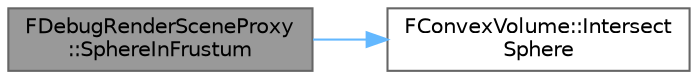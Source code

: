 digraph "FDebugRenderSceneProxy::SphereInFrustum"
{
 // INTERACTIVE_SVG=YES
 // LATEX_PDF_SIZE
  bgcolor="transparent";
  edge [fontname=Helvetica,fontsize=10,labelfontname=Helvetica,labelfontsize=10];
  node [fontname=Helvetica,fontsize=10,shape=box,height=0.2,width=0.4];
  rankdir="LR";
  Node1 [id="Node000001",label="FDebugRenderSceneProxy\l::SphereInFrustum",height=0.2,width=0.4,color="gray40", fillcolor="grey60", style="filled", fontcolor="black",tooltip=" "];
  Node1 -> Node2 [id="edge1_Node000001_Node000002",color="steelblue1",style="solid",tooltip=" "];
  Node2 [id="Node000002",label="FConvexVolume::Intersect\lSphere",height=0.2,width=0.4,color="grey40", fillcolor="white", style="filled",URL="$d3/d5e/structFConvexVolume.html#a864a9da5bf20a529344a5b33d74d113f",tooltip="Intersection test with a sphere."];
}
